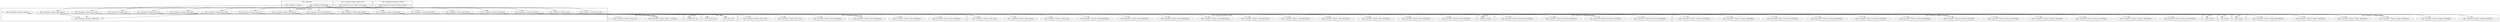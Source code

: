 digraph {
graph [overlap=false]
subgraph cluster_SQL_Translator {
	label="SQL::Translator";
	"SQL::Translator::BEGIN@39";
	"SQL::Translator::schema";
}
subgraph cluster_UNIVERSAL {
	label="UNIVERSAL";
	"UNIVERSAL::isa";
}
subgraph cluster_base {
	label="base";
	"base::import";
}
subgraph cluster_Exporter {
	label="Exporter";
	"Exporter::import";
}
subgraph cluster_SQL_Translator_Schema_Procedure {
	label="SQL::Translator::Schema::Procedure";
	"SQL::Translator::Schema::Procedure::BEGIN@48";
	"SQL::Translator::Schema::Procedure::BEGIN@51";
	"SQL::Translator::Schema::Procedure::BEGIN@53";
	"SQL::Translator::Schema::Procedure::BEGIN@49";
}
subgraph cluster_SQL_Translator_Schema_Object {
	label="SQL::Translator::Schema::Object";
	"SQL::Translator::Schema::Object::_attributes";
	"SQL::Translator::Schema::Object::init";
}
subgraph cluster_vars {
	label="vars";
	"vars::import";
}
subgraph cluster_Class_Base {
	label="Class::Base";
	"Class::Base::new";
	"Class::Base::error";
}
subgraph cluster_SQL_Translator_Schema_Constants {
	label="SQL::Translator::Schema::Constants";
	"SQL::Translator::Schema::Constants::BEGIN@85";
	"SQL::Translator::Schema::Constants::BEGIN@60";
	"SQL::Translator::Schema::Constants::BEGIN@61";
	"SQL::Translator::Schema::Constants::BEGIN@83";
	"SQL::Translator::Schema::Constants::BEGIN@93";
	"SQL::Translator::Schema::Constants::BEGIN@97";
	"SQL::Translator::Schema::Constants::BEGIN@89";
	"SQL::Translator::Schema::Constants::BEGIN@87";
	"SQL::Translator::Schema::Constants::BEGIN@95";
	"SQL::Translator::Schema::Constants::BEGIN@91";
	"SQL::Translator::Schema::Constants::BEGIN@62";
	"SQL::Translator::Schema::Constants::BEGIN@81";
}
subgraph cluster_SQL_Translator_Parser_DBIx_Class {
	label="SQL::Translator::Parser::DBIx::Class";
	"SQL::Translator::Parser::DBIx::Class::parse";
}
subgraph cluster_SQL_Translator_Schema_View {
	label="SQL::Translator::Schema::View";
	"SQL::Translator::Schema::View::BEGIN@47";
	"SQL::Translator::Schema::View::BEGIN@45";
	"SQL::Translator::Schema::View::order";
	"SQL::Translator::Schema::View::name";
	"SQL::Translator::Schema::View::BEGIN@49";
	"SQL::Translator::Schema::View::BEGIN@44";
}
subgraph cluster_SQL_Translator_Schema {
	label="SQL::Translator::Schema";
	"SQL::Translator::Schema::add_view";
	"SQL::Translator::Schema::get_tables";
	"SQL::Translator::Schema::name";
	"SQL::Translator::Schema::translator";
	"SQL::Translator::Schema::add_table";
	"SQL::Translator::Schema::new";
	"SQL::Translator::Schema::get_triggers";
	"SQL::Translator::Schema::get_views";
	"SQL::Translator::Schema::BEGIN@54";
	"SQL::Translator::Schema::BEGIN@52";
	"SQL::Translator::Schema::BEGIN@49";
	"SQL::Translator::Schema::BEGIN@50";
	"SQL::Translator::Schema::BEGIN@48";
	"SQL::Translator::Schema::CORE:sort";
	"SQL::Translator::Schema::BEGIN@47";
	"SQL::Translator::Schema::BEGIN@57";
	"SQL::Translator::Schema::BEGIN@56";
	"SQL::Translator::Schema::get_table";
	"SQL::Translator::Schema::BEGIN@51";
}
subgraph cluster_strict {
	label="strict";
	"strict::import";
}
subgraph cluster_SQL_Translator_Schema_Trigger {
	label="SQL::Translator::Schema::Trigger";
	"SQL::Translator::Schema::Trigger::BEGIN@55";
	"SQL::Translator::Schema::Trigger::BEGIN@48";
	"SQL::Translator::Schema::Trigger::BEGIN@51";
	"SQL::Translator::Schema::Trigger::BEGIN@49";
	"SQL::Translator::Schema::Trigger::BEGIN@53";
	"SQL::Translator::Schema::Trigger::BEGIN@369";
}
subgraph cluster_SQL_Translator_Schema_Table {
	label="SQL::Translator::Schema::Table";
	"SQL::Translator::Schema::Table::BEGIN@46";
	"SQL::Translator::Schema::Table::BEGIN@43";
	"SQL::Translator::Schema::Table::BEGIN@45";
	"SQL::Translator::Schema::Table::name";
	"SQL::Translator::Schema::Table::BEGIN@42";
	"SQL::Translator::Schema::Table::BEGIN@40";
	"SQL::Translator::Schema::Table::BEGIN@48";
	"SQL::Translator::Schema::Table::BEGIN@58";
	"SQL::Translator::Schema::Table::order";
	"SQL::Translator::Schema::Table::BEGIN@50";
	"SQL::Translator::Schema::Table::schema";
	"SQL::Translator::Schema::Table::BEGIN@44";
	"SQL::Translator::Schema::Table::BEGIN@41";
}
subgraph cluster_SQL_Translator_Producer_SQLite {
	label="SQL::Translator::Producer::SQLite";
	"SQL::Translator::Producer::SQLite::produce";
}
"SQL::Translator::Parser::DBIx::Class::parse" -> "SQL::Translator::Schema::add_view";
"SQL::Translator::Schema::Object::init" -> "SQL::Translator::Schema::translator";
"SQL::Translator::Schema::BEGIN@50" -> "SQL::Translator::Schema::Table::BEGIN@44";
"SQL::Translator::Producer::SQLite::produce" -> "SQL::Translator::Schema::get_views";
"SQL::Translator::Schema::BEGIN@52" -> "SQL::Translator::Schema::View::BEGIN@44";
"SQL::Translator::BEGIN@39" -> "SQL::Translator::Schema::BEGIN@50";
"SQL::Translator::Schema::BEGIN@54" -> "Exporter::import";
"SQL::Translator::Schema::BEGIN@48" -> "Exporter::import";
"SQL::Translator::Schema::BEGIN@50" -> "SQL::Translator::Schema::Table::BEGIN@50";
"SQL::Translator::Schema::BEGIN@51" -> "SQL::Translator::Schema::Trigger::BEGIN@51";
"SQL::Translator::Schema::BEGIN@48" -> "SQL::Translator::Schema::Constants::BEGIN@97";
"SQL::Translator::Schema::BEGIN@51" -> "SQL::Translator::Schema::Trigger::BEGIN@369";
"SQL::Translator::BEGIN@39" -> "SQL::Translator::Schema::BEGIN@54";
"SQL::Translator::Schema::BEGIN@48" -> "SQL::Translator::Schema::Constants::BEGIN@93";
"SQL::Translator::Schema::BEGIN@52" -> "SQL::Translator::Schema::Object::_attributes";
"SQL::Translator::Schema::BEGIN@49" -> "SQL::Translator::Schema::Object::_attributes";
"SQL::Translator::Schema::BEGIN@50" -> "SQL::Translator::Schema::Object::_attributes";
"SQL::Translator::Schema::BEGIN@51" -> "SQL::Translator::Schema::Object::_attributes";
"SQL::Translator::Schema::add_view" -> "SQL::Translator::Schema::View::order";
"SQL::Translator::Schema::get_views" -> "SQL::Translator::Schema::View::order";
"SQL::Translator::Schema::BEGIN@48" -> "SQL::Translator::Schema::Constants::BEGIN@81";
"SQL::Translator::Schema::BEGIN@48" -> "SQL::Translator::Schema::Constants::BEGIN@60";
"SQL::Translator::Schema::BEGIN@52" -> "SQL::Translator::Schema::View::BEGIN@47";
"SQL::Translator::Schema::BEGIN@48" -> "SQL::Translator::Schema::Constants::BEGIN@91";
"SQL::Translator::Schema::BEGIN@51" -> "SQL::Translator::Schema::Trigger::BEGIN@55";
"SQL::Translator::BEGIN@39" -> "SQL::Translator::Schema::BEGIN@49";
"SQL::Translator::Schema::add_view" -> "SQL::Translator::Schema::View::name";
"SQL::Translator::Schema::BEGIN@48" -> "SQL::Translator::Schema::Constants::BEGIN@83";
"SQL::Translator::Schema::BEGIN@56" -> "base::import";
"SQL::Translator::schema" -> "SQL::Translator::Schema::new";
"SQL::Translator::Schema::BEGIN@48" -> "SQL::Translator::Schema::Constants::BEGIN@87";
"SQL::Translator::Schema::add_table" -> "SQL::Translator::Schema::Table::schema";
"SQL::Translator::Schema::BEGIN@50" -> "SQL::Translator::Schema::Table::BEGIN@43";
"SQL::Translator::Producer::SQLite::produce" -> "SQL::Translator::Schema::get_tables";
"SQL::Translator::Schema::BEGIN@57" -> "vars::import";
"SQL::Translator::Schema::BEGIN@50" -> "SQL::Translator::Schema::Table::BEGIN@40";
"SQL::Translator::Schema::add_table" -> "SQL::Translator::Schema::Table::order";
"SQL::Translator::Schema::get_tables" -> "SQL::Translator::Schema::Table::order";
"SQL::Translator::Producer::SQLite::produce" -> "SQL::Translator::Schema::get_triggers";
"SQL::Translator::Schema::BEGIN@47" -> "strict::import";
"SQL::Translator::Schema::BEGIN@48" -> "SQL::Translator::Schema::Constants::BEGIN@95";
"SQL::Translator::Schema::BEGIN@50" -> "SQL::Translator::Schema::Table::BEGIN@42";
"SQL::Translator::Schema::BEGIN@49" -> "SQL::Translator::Schema::Procedure::BEGIN@51";
"SQL::Translator::Schema::BEGIN@51" -> "SQL::Translator::Schema::Trigger::BEGIN@48";
"SQL::Translator::BEGIN@39" -> "SQL::Translator::Schema::BEGIN@52";
"SQL::Translator::Schema::BEGIN@50" -> "SQL::Translator::Schema::Table::BEGIN@41";
"SQL::Translator::Schema::BEGIN@49" -> "SQL::Translator::Schema::Procedure::BEGIN@48";
"SQL::Translator::Schema::BEGIN@50" -> "SQL::Translator::Schema::Table::BEGIN@46";
"SQL::Translator::BEGIN@39" -> "SQL::Translator::Schema::BEGIN@48";
"SQL::Translator::Schema::get_tables" -> "SQL::Translator::Schema::CORE:sort";
"SQL::Translator::Schema::get_triggers" -> "SQL::Translator::Schema::CORE:sort";
"SQL::Translator::Schema::get_views" -> "SQL::Translator::Schema::CORE:sort";
"SQL::Translator::Schema::add_table" -> "SQL::Translator::Schema::Table::name";
"SQL::Translator::Schema::BEGIN@48" -> "SQL::Translator::Schema::Constants::BEGIN@61";
"SQL::Translator::Schema::BEGIN@52" -> "SQL::Translator::Schema::View::BEGIN@45";
"SQL::Translator::Parser::DBIx::Class::parse" -> "SQL::Translator::Schema::name";
"SQL::Translator::Schema::BEGIN@51" -> "SQL::Translator::Schema::Trigger::BEGIN@53";
"SQL::Translator::Schema::BEGIN@50" -> "SQL::Translator::Schema::Table::BEGIN@58";
"SQL::Translator::BEGIN@39" -> "SQL::Translator::Schema::BEGIN@56";
"SQL::Translator::Parser::DBIx::Class::parse" -> "SQL::Translator::Schema::get_table";
"SQL::Translator::Schema::BEGIN@48" -> "SQL::Translator::Schema::Constants::BEGIN@62";
"SQL::Translator::BEGIN@39" -> "SQL::Translator::Schema::BEGIN@51";
"SQL::Translator::Schema::BEGIN@51" -> "SQL::Translator::Schema::Trigger::BEGIN@49";
"SQL::Translator::Schema::add_view" -> "UNIVERSAL::isa";
"SQL::Translator::Schema::add_table" -> "UNIVERSAL::isa";
"SQL::Translator::Schema::BEGIN@50" -> "SQL::Translator::Schema::Table::BEGIN@48";
"SQL::Translator::Schema::BEGIN@49" -> "SQL::Translator::Schema::Procedure::BEGIN@53";
"SQL::Translator::Parser::DBIx::Class::parse" -> "SQL::Translator::Schema::add_table";
"SQL::Translator::Schema::BEGIN@49" -> "SQL::Translator::Schema::Procedure::BEGIN@49";
"SQL::Translator::BEGIN@39" -> "SQL::Translator::Schema::BEGIN@47";
"SQL::Translator::Schema::BEGIN@48" -> "SQL::Translator::Schema::Constants::BEGIN@89";
"SQL::Translator::BEGIN@39" -> "SQL::Translator::Schema::BEGIN@57";
"SQL::Translator::Schema::BEGIN@48" -> "SQL::Translator::Schema::Constants::BEGIN@85";
"SQL::Translator::Schema::BEGIN@50" -> "SQL::Translator::Schema::Table::BEGIN@45";
"SQL::Translator::Schema::get_triggers" -> "Class::Base::error";
"SQL::Translator::Schema::get_views" -> "Class::Base::error";
"SQL::Translator::Schema::add_view" -> "Class::Base::new";
"SQL::Translator::Schema::new" -> "Class::Base::new";
"SQL::Translator::Schema::BEGIN@52" -> "SQL::Translator::Schema::View::BEGIN@49";
}
